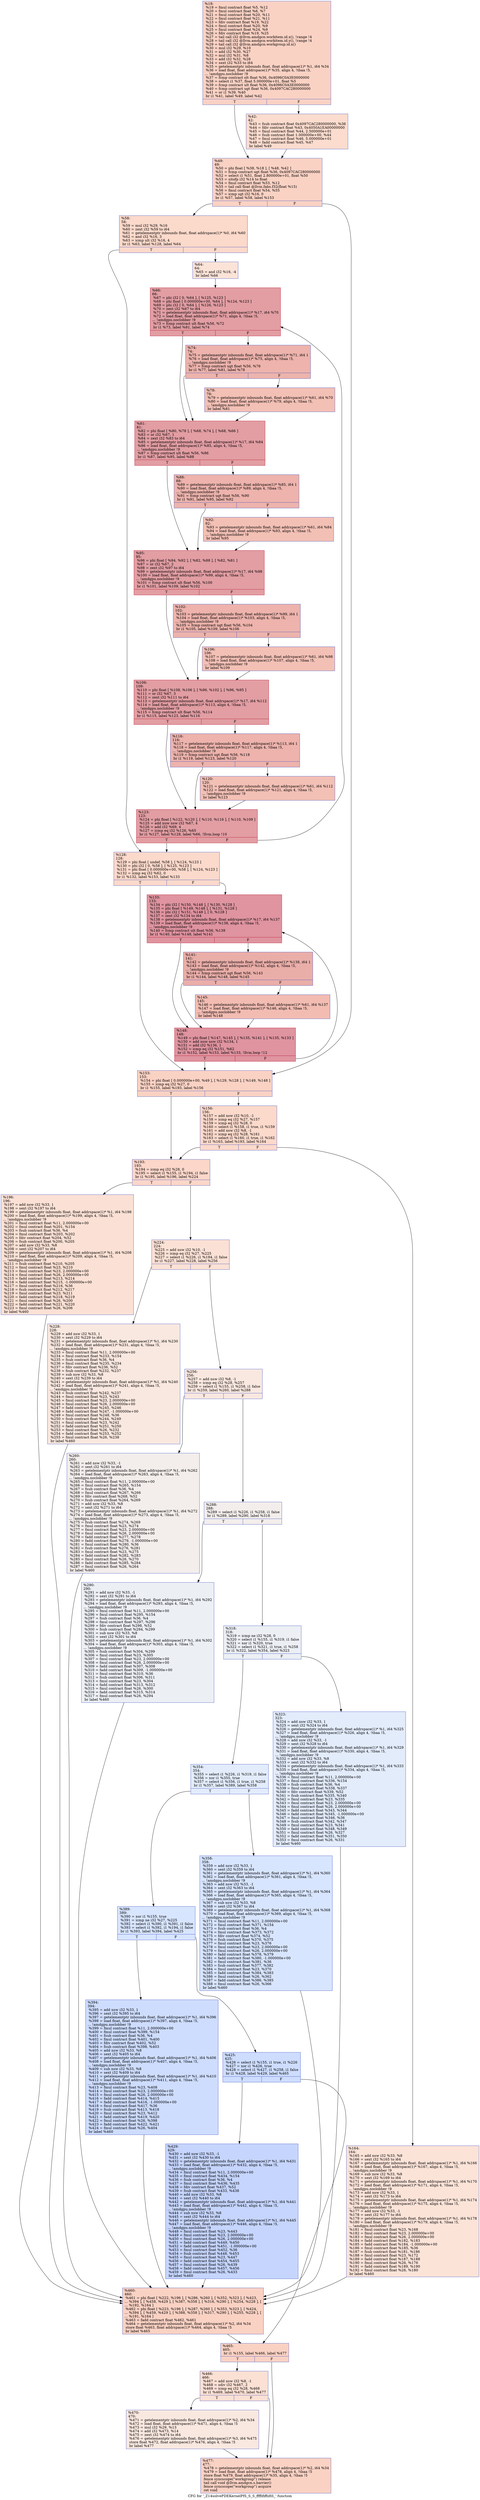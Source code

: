 digraph "CFG for '_Z14solvePDEKernelPfS_S_S_ffffififfiifiS_' function" {
	label="CFG for '_Z14solvePDEKernelPfS_S_S_ffffififfiifiS_' function";

	Node0x5b55860 [shape=record,color="#3d50c3ff", style=filled, fillcolor="#f4987a70",label="{%18:\l  %19 = fmul contract float %5, %12\l  %20 = fmul contract float %6, %7\l  %21 = fmul contract float %20, %11\l  %22 = fmul contract float %21, %11\l  %23 = fdiv contract float %19, %22\l  %24 = fmul contract float %20, %9\l  %25 = fmul contract float %24, %9\l  %26 = fdiv contract float %19, %25\l  %27 = tail call i32 @llvm.amdgcn.workitem.id.x(), !range !4\l  %28 = tail call i32 @llvm.amdgcn.workitem.id.y(), !range !4\l  %29 = tail call i32 @llvm.amdgcn.workgroup.id.x()\l  %30 = mul i32 %29, %10\l  %31 = add i32 %30, %27\l  %32 = mul i32 %31, %8\l  %33 = add i32 %32, %28\l  %34 = sext i32 %33 to i64\l  %35 = getelementptr inbounds float, float addrspace(1)* %1, i64 %34\l  %36 = load float, float addrspace(1)* %35, align 4, !tbaa !5,\l... !amdgpu.noclobber !9\l  %37 = fcmp contract olt float %36, 0x4096C0A3E0000000\l  %38 = select i1 %37, float 5.000000e+01, float %5\l  %39 = fcmp contract ult float %36, 0x4096C0A3E0000000\l  %40 = fcmp contract ugt float %36, 0x4097CAC280000000\l  %41 = or i1 %39, %40\l  br i1 %41, label %49, label %42\l|{<s0>T|<s1>F}}"];
	Node0x5b55860:s0 -> Node0x5b59920;
	Node0x5b55860:s1 -> Node0x5b599b0;
	Node0x5b599b0 [shape=record,color="#3d50c3ff", style=filled, fillcolor="#f7af9170",label="{%42:\l42:                                               \l  %43 = fsub contract float 0x4097CAC280000000, %36\l  %44 = fdiv contract float %43, 0x4050A1EA00000000\l  %45 = fmul contract float %44, 2.500000e+01\l  %46 = fsub contract float 1.000000e+00, %44\l  %47 = fmul contract float %46, 5.000000e+01\l  %48 = fadd contract float %45, %47\l  br label %49\l}"];
	Node0x5b599b0 -> Node0x5b59920;
	Node0x5b59920 [shape=record,color="#3d50c3ff", style=filled, fillcolor="#f4987a70",label="{%49:\l49:                                               \l  %50 = phi float [ %38, %18 ], [ %48, %42 ]\l  %51 = fcmp contract ogt float %36, 0x4097CAC280000000\l  %52 = select i1 %51, float 2.800000e+01, float %50\l  %53 = sitofp i32 %14 to float\l  %54 = fmul contract float %53, %12\l  %55 = tail call float @llvm.fabs.f32(float %15)\l  %56 = fmul contract float %54, %55\l  %57 = icmp sgt i32 %16, 0\l  br i1 %57, label %58, label %153\l|{<s0>T|<s1>F}}"];
	Node0x5b59920:s0 -> Node0x5b5ab70;
	Node0x5b59920:s1 -> Node0x5b5ac00;
	Node0x5b5ab70 [shape=record,color="#3d50c3ff", style=filled, fillcolor="#f7a88970",label="{%58:\l58:                                               \l  %59 = mul i32 %29, %16\l  %60 = zext i32 %59 to i64\l  %61 = getelementptr inbounds float, float addrspace(1)* %0, i64 %60\l  %62 = and i32 %16, 3\l  %63 = icmp ult i32 %16, 4\l  br i1 %63, label %128, label %64\l|{<s0>T|<s1>F}}"];
	Node0x5b5ab70:s0 -> Node0x5b5b060;
	Node0x5b5ab70:s1 -> Node0x5b5b0b0;
	Node0x5b5b0b0 [shape=record,color="#3d50c3ff", style=filled, fillcolor="#f6bfa670",label="{%64:\l64:                                               \l  %65 = and i32 %16, -4\l  br label %66\l}"];
	Node0x5b5b0b0 -> Node0x5b58570;
	Node0x5b58570 [shape=record,color="#b70d28ff", style=filled, fillcolor="#be242e70",label="{%66:\l66:                                               \l  %67 = phi i32 [ 0, %64 ], [ %125, %123 ]\l  %68 = phi float [ 0.000000e+00, %64 ], [ %124, %123 ]\l  %69 = phi i32 [ 0, %64 ], [ %126, %123 ]\l  %70 = zext i32 %67 to i64\l  %71 = getelementptr inbounds float, float addrspace(1)* %17, i64 %70\l  %72 = load float, float addrspace(1)* %71, align 4, !tbaa !5,\l... !amdgpu.noclobber !9\l  %73 = fcmp contract ult float %56, %72\l  br i1 %73, label %81, label %74\l|{<s0>T|<s1>F}}"];
	Node0x5b58570:s0 -> Node0x5b5c850;
	Node0x5b58570:s1 -> Node0x5b5c8e0;
	Node0x5b5c8e0 [shape=record,color="#3d50c3ff", style=filled, fillcolor="#d6524470",label="{%74:\l74:                                               \l  %75 = getelementptr inbounds float, float addrspace(1)* %71, i64 1\l  %76 = load float, float addrspace(1)* %75, align 4, !tbaa !5,\l... !amdgpu.noclobber !9\l  %77 = fcmp contract ugt float %56, %76\l  br i1 %77, label %81, label %78\l|{<s0>T|<s1>F}}"];
	Node0x5b5c8e0:s0 -> Node0x5b5c850;
	Node0x5b5c8e0:s1 -> Node0x5b5cbf0;
	Node0x5b5cbf0 [shape=record,color="#3d50c3ff", style=filled, fillcolor="#e5705870",label="{%78:\l78:                                               \l  %79 = getelementptr inbounds float, float addrspace(1)* %61, i64 %70\l  %80 = load float, float addrspace(1)* %79, align 4, !tbaa !5,\l... !amdgpu.noclobber !9\l  br label %81\l}"];
	Node0x5b5cbf0 -> Node0x5b5c850;
	Node0x5b5c850 [shape=record,color="#b70d28ff", style=filled, fillcolor="#be242e70",label="{%81:\l81:                                               \l  %82 = phi float [ %80, %78 ], [ %68, %74 ], [ %68, %66 ]\l  %83 = or i32 %67, 1\l  %84 = zext i32 %83 to i64\l  %85 = getelementptr inbounds float, float addrspace(1)* %17, i64 %84\l  %86 = load float, float addrspace(1)* %85, align 4, !tbaa !5,\l... !amdgpu.noclobber !9\l  %87 = fcmp contract ult float %56, %86\l  br i1 %87, label %95, label %88\l|{<s0>T|<s1>F}}"];
	Node0x5b5c850:s0 -> Node0x5b5d250;
	Node0x5b5c850:s1 -> Node0x5b5d2e0;
	Node0x5b5d2e0 [shape=record,color="#3d50c3ff", style=filled, fillcolor="#d6524470",label="{%88:\l88:                                               \l  %89 = getelementptr inbounds float, float addrspace(1)* %85, i64 1\l  %90 = load float, float addrspace(1)* %89, align 4, !tbaa !5,\l... !amdgpu.noclobber !9\l  %91 = fcmp contract ugt float %56, %90\l  br i1 %91, label %95, label %92\l|{<s0>T|<s1>F}}"];
	Node0x5b5d2e0:s0 -> Node0x5b5d250;
	Node0x5b5d2e0:s1 -> Node0x5b5d5c0;
	Node0x5b5d5c0 [shape=record,color="#3d50c3ff", style=filled, fillcolor="#e5705870",label="{%92:\l92:                                               \l  %93 = getelementptr inbounds float, float addrspace(1)* %61, i64 %84\l  %94 = load float, float addrspace(1)* %93, align 4, !tbaa !5,\l... !amdgpu.noclobber !9\l  br label %95\l}"];
	Node0x5b5d5c0 -> Node0x5b5d250;
	Node0x5b5d250 [shape=record,color="#b70d28ff", style=filled, fillcolor="#be242e70",label="{%95:\l95:                                               \l  %96 = phi float [ %94, %92 ], [ %82, %88 ], [ %82, %81 ]\l  %97 = or i32 %67, 2\l  %98 = zext i32 %97 to i64\l  %99 = getelementptr inbounds float, float addrspace(1)* %17, i64 %98\l  %100 = load float, float addrspace(1)* %99, align 4, !tbaa !5,\l... !amdgpu.noclobber !9\l  %101 = fcmp contract ult float %56, %100\l  br i1 %101, label %109, label %102\l|{<s0>T|<s1>F}}"];
	Node0x5b5d250:s0 -> Node0x5b5dc20;
	Node0x5b5d250:s1 -> Node0x5b5dcb0;
	Node0x5b5dcb0 [shape=record,color="#3d50c3ff", style=filled, fillcolor="#d6524470",label="{%102:\l102:                                              \l  %103 = getelementptr inbounds float, float addrspace(1)* %99, i64 1\l  %104 = load float, float addrspace(1)* %103, align 4, !tbaa !5,\l... !amdgpu.noclobber !9\l  %105 = fcmp contract ugt float %56, %104\l  br i1 %105, label %109, label %106\l|{<s0>T|<s1>F}}"];
	Node0x5b5dcb0:s0 -> Node0x5b5dc20;
	Node0x5b5dcb0:s1 -> Node0x5b5df90;
	Node0x5b5df90 [shape=record,color="#3d50c3ff", style=filled, fillcolor="#e5705870",label="{%106:\l106:                                              \l  %107 = getelementptr inbounds float, float addrspace(1)* %61, i64 %98\l  %108 = load float, float addrspace(1)* %107, align 4, !tbaa !5,\l... !amdgpu.noclobber !9\l  br label %109\l}"];
	Node0x5b5df90 -> Node0x5b5dc20;
	Node0x5b5dc20 [shape=record,color="#b70d28ff", style=filled, fillcolor="#be242e70",label="{%109:\l109:                                              \l  %110 = phi float [ %108, %106 ], [ %96, %102 ], [ %96, %95 ]\l  %111 = or i32 %67, 3\l  %112 = zext i32 %111 to i64\l  %113 = getelementptr inbounds float, float addrspace(1)* %17, i64 %112\l  %114 = load float, float addrspace(1)* %113, align 4, !tbaa !5,\l... !amdgpu.noclobber !9\l  %115 = fcmp contract ult float %56, %114\l  br i1 %115, label %123, label %116\l|{<s0>T|<s1>F}}"];
	Node0x5b5dc20:s0 -> Node0x5b586a0;
	Node0x5b5dc20:s1 -> Node0x5b5e5c0;
	Node0x5b5e5c0 [shape=record,color="#3d50c3ff", style=filled, fillcolor="#d6524470",label="{%116:\l116:                                              \l  %117 = getelementptr inbounds float, float addrspace(1)* %113, i64 1\l  %118 = load float, float addrspace(1)* %117, align 4, !tbaa !5,\l... !amdgpu.noclobber !9\l  %119 = fcmp contract ugt float %56, %118\l  br i1 %119, label %123, label %120\l|{<s0>T|<s1>F}}"];
	Node0x5b5e5c0:s0 -> Node0x5b586a0;
	Node0x5b5e5c0:s1 -> Node0x5b5e8a0;
	Node0x5b5e8a0 [shape=record,color="#3d50c3ff", style=filled, fillcolor="#e5705870",label="{%120:\l120:                                              \l  %121 = getelementptr inbounds float, float addrspace(1)* %61, i64 %112\l  %122 = load float, float addrspace(1)* %121, align 4, !tbaa !5,\l... !amdgpu.noclobber !9\l  br label %123\l}"];
	Node0x5b5e8a0 -> Node0x5b586a0;
	Node0x5b586a0 [shape=record,color="#b70d28ff", style=filled, fillcolor="#be242e70",label="{%123:\l123:                                              \l  %124 = phi float [ %122, %120 ], [ %110, %116 ], [ %110, %109 ]\l  %125 = add nuw nsw i32 %67, 4\l  %126 = add i32 %69, 4\l  %127 = icmp eq i32 %126, %65\l  br i1 %127, label %128, label %66, !llvm.loop !10\l|{<s0>T|<s1>F}}"];
	Node0x5b586a0:s0 -> Node0x5b5b060;
	Node0x5b586a0:s1 -> Node0x5b58570;
	Node0x5b5b060 [shape=record,color="#3d50c3ff", style=filled, fillcolor="#f7a88970",label="{%128:\l128:                                              \l  %129 = phi float [ undef, %58 ], [ %124, %123 ]\l  %130 = phi i32 [ 0, %58 ], [ %125, %123 ]\l  %131 = phi float [ 0.000000e+00, %58 ], [ %124, %123 ]\l  %132 = icmp eq i32 %62, 0\l  br i1 %132, label %153, label %133\l|{<s0>T|<s1>F}}"];
	Node0x5b5b060:s0 -> Node0x5b5ac00;
	Node0x5b5b060:s1 -> Node0x5b5f9c0;
	Node0x5b5f9c0 [shape=record,color="#b70d28ff", style=filled, fillcolor="#b70d2870",label="{%133:\l133:                                              \l  %134 = phi i32 [ %150, %148 ], [ %130, %128 ]\l  %135 = phi float [ %149, %148 ], [ %131, %128 ]\l  %136 = phi i32 [ %151, %148 ], [ 0, %128 ]\l  %137 = zext i32 %134 to i64\l  %138 = getelementptr inbounds float, float addrspace(1)* %17, i64 %137\l  %139 = load float, float addrspace(1)* %138, align 4, !tbaa !5,\l... !amdgpu.noclobber !9\l  %140 = fcmp contract ult float %56, %139\l  br i1 %140, label %148, label %141\l|{<s0>T|<s1>F}}"];
	Node0x5b5f9c0:s0 -> Node0x5b5fac0;
	Node0x5b5f9c0:s1 -> Node0x5b5fff0;
	Node0x5b5fff0 [shape=record,color="#3d50c3ff", style=filled, fillcolor="#d0473d70",label="{%141:\l141:                                              \l  %142 = getelementptr inbounds float, float addrspace(1)* %138, i64 1\l  %143 = load float, float addrspace(1)* %142, align 4, !tbaa !5,\l... !amdgpu.noclobber !9\l  %144 = fcmp contract ugt float %56, %143\l  br i1 %144, label %148, label %145\l|{<s0>T|<s1>F}}"];
	Node0x5b5fff0:s0 -> Node0x5b5fac0;
	Node0x5b5fff0:s1 -> Node0x5b602d0;
	Node0x5b602d0 [shape=record,color="#3d50c3ff", style=filled, fillcolor="#e1675170",label="{%145:\l145:                                              \l  %146 = getelementptr inbounds float, float addrspace(1)* %61, i64 %137\l  %147 = load float, float addrspace(1)* %146, align 4, !tbaa !5,\l... !amdgpu.noclobber !9\l  br label %148\l}"];
	Node0x5b602d0 -> Node0x5b5fac0;
	Node0x5b5fac0 [shape=record,color="#b70d28ff", style=filled, fillcolor="#b70d2870",label="{%148:\l148:                                              \l  %149 = phi float [ %147, %145 ], [ %135, %141 ], [ %135, %133 ]\l  %150 = add nuw nsw i32 %134, 1\l  %151 = add i32 %136, 1\l  %152 = icmp eq i32 %151, %62\l  br i1 %152, label %153, label %133, !llvm.loop !12\l|{<s0>T|<s1>F}}"];
	Node0x5b5fac0:s0 -> Node0x5b5ac00;
	Node0x5b5fac0:s1 -> Node0x5b5f9c0;
	Node0x5b5ac00 [shape=record,color="#3d50c3ff", style=filled, fillcolor="#f4987a70",label="{%153:\l153:                                              \l  %154 = phi float [ 0.000000e+00, %49 ], [ %129, %128 ], [ %149, %148 ]\l  %155 = icmp eq i32 %27, 0\l  br i1 %155, label %193, label %156\l|{<s0>T|<s1>F}}"];
	Node0x5b5ac00:s0 -> Node0x5b60aa0;
	Node0x5b5ac00:s1 -> Node0x5b60af0;
	Node0x5b60af0 [shape=record,color="#3d50c3ff", style=filled, fillcolor="#f7a88970",label="{%156:\l156:                                              \l  %157 = add nsw i32 %10, -1\l  %158 = icmp eq i32 %27, %157\l  %159 = icmp eq i32 %28, 0\l  %160 = select i1 %158, i1 true, i1 %159\l  %161 = add nsw i32 %8, -1\l  %162 = icmp eq i32 %28, %161\l  %163 = select i1 %160, i1 true, i1 %162\l  br i1 %163, label %193, label %164\l|{<s0>T|<s1>F}}"];
	Node0x5b60af0:s0 -> Node0x5b60aa0;
	Node0x5b60af0:s1 -> Node0x5b61020;
	Node0x5b61020 [shape=record,color="#3d50c3ff", style=filled, fillcolor="#f6bfa670",label="{%164:\l164:                                              \l  %165 = add nsw i32 %33, %8\l  %166 = sext i32 %165 to i64\l  %167 = getelementptr inbounds float, float addrspace(1)* %1, i64 %166\l  %168 = load float, float addrspace(1)* %167, align 4, !tbaa !5,\l... !amdgpu.noclobber !9\l  %169 = sub nsw i32 %33, %8\l  %170 = sext i32 %169 to i64\l  %171 = getelementptr inbounds float, float addrspace(1)* %1, i64 %170\l  %172 = load float, float addrspace(1)* %171, align 4, !tbaa !5,\l... !amdgpu.noclobber !9\l  %173 = add nsw i32 %33, 1\l  %174 = sext i32 %173 to i64\l  %175 = getelementptr inbounds float, float addrspace(1)* %1, i64 %174\l  %176 = load float, float addrspace(1)* %175, align 4, !tbaa !5,\l... !amdgpu.noclobber !9\l  %177 = add nsw i32 %33, -1\l  %178 = sext i32 %177 to i64\l  %179 = getelementptr inbounds float, float addrspace(1)* %1, i64 %178\l  %180 = load float, float addrspace(1)* %179, align 4, !tbaa !5,\l... !amdgpu.noclobber !9\l  %181 = fmul contract float %23, %168\l  %182 = fmul contract float %23, 2.000000e+00\l  %183 = fmul contract float %26, 2.000000e+00\l  %184 = fadd contract float %182, %183\l  %185 = fadd contract float %184, -1.000000e+00\l  %186 = fmul contract float %185, %36\l  %187 = fsub contract float %181, %186\l  %188 = fmul contract float %23, %172\l  %189 = fadd contract float %187, %188\l  %190 = fmul contract float %26, %176\l  %191 = fadd contract float %189, %190\l  %192 = fmul contract float %26, %180\l  br label %460\l}"];
	Node0x5b61020 -> Node0x5b62180;
	Node0x5b60aa0 [shape=record,color="#3d50c3ff", style=filled, fillcolor="#f6a38570",label="{%193:\l193:                                              \l  %194 = icmp eq i32 %28, 0\l  %195 = select i1 %155, i1 %194, i1 false\l  br i1 %195, label %196, label %224\l|{<s0>T|<s1>F}}"];
	Node0x5b60aa0:s0 -> Node0x5b623c0;
	Node0x5b60aa0:s1 -> Node0x5b62410;
	Node0x5b623c0 [shape=record,color="#3d50c3ff", style=filled, fillcolor="#f7bca170",label="{%196:\l196:                                              \l  %197 = add nsw i32 %33, 1\l  %198 = sext i32 %197 to i64\l  %199 = getelementptr inbounds float, float addrspace(1)* %1, i64 %198\l  %200 = load float, float addrspace(1)* %199, align 4, !tbaa !5,\l... !amdgpu.noclobber !9\l  %201 = fmul contract float %11, 2.000000e+00\l  %202 = fmul contract float %201, %154\l  %203 = fsub contract float %36, %4\l  %204 = fmul contract float %203, %202\l  %205 = fdiv contract float %204, %52\l  %206 = fsub contract float %200, %205\l  %207 = add nsw i32 %33, %8\l  %208 = sext i32 %207 to i64\l  %209 = getelementptr inbounds float, float addrspace(1)* %1, i64 %208\l  %210 = load float, float addrspace(1)* %209, align 4, !tbaa !5,\l... !amdgpu.noclobber !9\l  %211 = fsub contract float %210, %205\l  %212 = fmul contract float %23, %210\l  %213 = fmul contract float %23, 2.000000e+00\l  %214 = fmul contract float %26, 2.000000e+00\l  %215 = fadd contract float %213, %214\l  %216 = fadd contract float %215, -1.000000e+00\l  %217 = fmul contract float %216, %36\l  %218 = fsub contract float %212, %217\l  %219 = fmul contract float %23, %211\l  %220 = fadd contract float %218, %219\l  %221 = fmul contract float %26, %200\l  %222 = fadd contract float %221, %220\l  %223 = fmul contract float %26, %206\l  br label %460\l}"];
	Node0x5b623c0 -> Node0x5b62180;
	Node0x5b62410 [shape=record,color="#3d50c3ff", style=filled, fillcolor="#f7bca170",label="{%224:\l224:                                              \l  %225 = add nsw i32 %10, -1\l  %226 = icmp eq i32 %27, %225\l  %227 = select i1 %226, i1 %194, i1 false\l  br i1 %227, label %228, label %256\l|{<s0>T|<s1>F}}"];
	Node0x5b62410:s0 -> Node0x5b636a0;
	Node0x5b62410:s1 -> Node0x5b636f0;
	Node0x5b636a0 [shape=record,color="#3d50c3ff", style=filled, fillcolor="#f1ccb870",label="{%228:\l228:                                              \l  %229 = add nsw i32 %33, 1\l  %230 = sext i32 %229 to i64\l  %231 = getelementptr inbounds float, float addrspace(1)* %1, i64 %230\l  %232 = load float, float addrspace(1)* %231, align 4, !tbaa !5,\l... !amdgpu.noclobber !9\l  %233 = fmul contract float %11, 2.000000e+00\l  %234 = fmul contract float %233, %154\l  %235 = fsub contract float %36, %4\l  %236 = fmul contract float %235, %234\l  %237 = fdiv contract float %236, %52\l  %238 = fsub contract float %232, %237\l  %239 = sub nsw i32 %33, %8\l  %240 = sext i32 %239 to i64\l  %241 = getelementptr inbounds float, float addrspace(1)* %1, i64 %240\l  %242 = load float, float addrspace(1)* %241, align 4, !tbaa !5,\l... !amdgpu.noclobber !9\l  %243 = fsub contract float %242, %237\l  %244 = fmul contract float %23, %243\l  %245 = fmul contract float %23, 2.000000e+00\l  %246 = fmul contract float %26, 2.000000e+00\l  %247 = fadd contract float %245, %246\l  %248 = fadd contract float %247, -1.000000e+00\l  %249 = fmul contract float %248, %36\l  %250 = fsub contract float %244, %249\l  %251 = fmul contract float %23, %242\l  %252 = fadd contract float %251, %250\l  %253 = fmul contract float %26, %232\l  %254 = fadd contract float %253, %252\l  %255 = fmul contract float %26, %238\l  br label %460\l}"];
	Node0x5b636a0 -> Node0x5b62180;
	Node0x5b636f0 [shape=record,color="#3d50c3ff", style=filled, fillcolor="#f1ccb870",label="{%256:\l256:                                              \l  %257 = add nsw i32 %8, -1\l  %258 = icmp eq i32 %28, %257\l  %259 = select i1 %155, i1 %258, i1 false\l  br i1 %259, label %260, label %288\l|{<s0>T|<s1>F}}"];
	Node0x5b636f0:s0 -> Node0x5b5f0e0;
	Node0x5b636f0:s1 -> Node0x5b5f130;
	Node0x5b5f0e0 [shape=record,color="#3d50c3ff", style=filled, fillcolor="#e3d9d370",label="{%260:\l260:                                              \l  %261 = add nsw i32 %33, -1\l  %262 = sext i32 %261 to i64\l  %263 = getelementptr inbounds float, float addrspace(1)* %1, i64 %262\l  %264 = load float, float addrspace(1)* %263, align 4, !tbaa !5,\l... !amdgpu.noclobber !9\l  %265 = fmul contract float %11, 2.000000e+00\l  %266 = fmul contract float %265, %154\l  %267 = fsub contract float %36, %4\l  %268 = fmul contract float %267, %266\l  %269 = fdiv contract float %268, %52\l  %270 = fsub contract float %264, %269\l  %271 = add nsw i32 %33, %8\l  %272 = sext i32 %271 to i64\l  %273 = getelementptr inbounds float, float addrspace(1)* %1, i64 %272\l  %274 = load float, float addrspace(1)* %273, align 4, !tbaa !5,\l... !amdgpu.noclobber !9\l  %275 = fsub contract float %274, %269\l  %276 = fmul contract float %23, %274\l  %277 = fmul contract float %23, 2.000000e+00\l  %278 = fmul contract float %26, 2.000000e+00\l  %279 = fadd contract float %277, %278\l  %280 = fadd contract float %279, -1.000000e+00\l  %281 = fmul contract float %280, %36\l  %282 = fsub contract float %276, %281\l  %283 = fmul contract float %23, %275\l  %284 = fadd contract float %282, %283\l  %285 = fmul contract float %26, %270\l  %286 = fadd contract float %285, %284\l  %287 = fmul contract float %26, %264\l  br label %460\l}"];
	Node0x5b5f0e0 -> Node0x5b62180;
	Node0x5b5f130 [shape=record,color="#3d50c3ff", style=filled, fillcolor="#e3d9d370",label="{%288:\l288:                                              \l  %289 = select i1 %226, i1 %258, i1 false\l  br i1 %289, label %290, label %318\l|{<s0>T|<s1>F}}"];
	Node0x5b5f130:s0 -> Node0x5b66360;
	Node0x5b5f130:s1 -> Node0x5b663b0;
	Node0x5b66360 [shape=record,color="#3d50c3ff", style=filled, fillcolor="#d4dbe670",label="{%290:\l290:                                              \l  %291 = add nsw i32 %33, -1\l  %292 = sext i32 %291 to i64\l  %293 = getelementptr inbounds float, float addrspace(1)* %1, i64 %292\l  %294 = load float, float addrspace(1)* %293, align 4, !tbaa !5,\l... !amdgpu.noclobber !9\l  %295 = fmul contract float %11, 2.000000e+00\l  %296 = fmul contract float %295, %154\l  %297 = fsub contract float %36, %4\l  %298 = fmul contract float %297, %296\l  %299 = fdiv contract float %298, %52\l  %300 = fsub contract float %294, %299\l  %301 = sub nsw i32 %33, %8\l  %302 = sext i32 %301 to i64\l  %303 = getelementptr inbounds float, float addrspace(1)* %1, i64 %302\l  %304 = load float, float addrspace(1)* %303, align 4, !tbaa !5,\l... !amdgpu.noclobber !9\l  %305 = fsub contract float %304, %299\l  %306 = fmul contract float %23, %305\l  %307 = fmul contract float %23, 2.000000e+00\l  %308 = fmul contract float %26, 2.000000e+00\l  %309 = fadd contract float %307, %308\l  %310 = fadd contract float %309, -1.000000e+00\l  %311 = fmul contract float %310, %36\l  %312 = fsub contract float %306, %311\l  %313 = fmul contract float %23, %304\l  %314 = fadd contract float %313, %312\l  %315 = fmul contract float %26, %300\l  %316 = fadd contract float %315, %314\l  %317 = fmul contract float %26, %294\l  br label %460\l}"];
	Node0x5b66360 -> Node0x5b62180;
	Node0x5b663b0 [shape=record,color="#3d50c3ff", style=filled, fillcolor="#d4dbe670",label="{%318:\l318:                                              \l  %319 = icmp ne i32 %28, 0\l  %320 = select i1 %155, i1 %319, i1 false\l  %321 = xor i1 %320, true\l  %322 = select i1 %321, i1 true, i1 %258\l  br i1 %322, label %354, label %323\l|{<s0>T|<s1>F}}"];
	Node0x5b663b0:s0 -> Node0x5b676f0;
	Node0x5b663b0:s1 -> Node0x5b67740;
	Node0x5b67740 [shape=record,color="#3d50c3ff", style=filled, fillcolor="#bfd3f670",label="{%323:\l323:                                              \l  %324 = add nsw i32 %33, 1\l  %325 = sext i32 %324 to i64\l  %326 = getelementptr inbounds float, float addrspace(1)* %1, i64 %325\l  %327 = load float, float addrspace(1)* %326, align 4, !tbaa !5,\l... !amdgpu.noclobber !9\l  %328 = add nsw i32 %33, -1\l  %329 = sext i32 %328 to i64\l  %330 = getelementptr inbounds float, float addrspace(1)* %1, i64 %329\l  %331 = load float, float addrspace(1)* %330, align 4, !tbaa !5,\l... !amdgpu.noclobber !9\l  %332 = add nsw i32 %33, %8\l  %333 = sext i32 %332 to i64\l  %334 = getelementptr inbounds float, float addrspace(1)* %1, i64 %333\l  %335 = load float, float addrspace(1)* %334, align 4, !tbaa !5,\l... !amdgpu.noclobber !9\l  %336 = fmul contract float %11, 2.000000e+00\l  %337 = fmul contract float %336, %154\l  %338 = fsub contract float %36, %4\l  %339 = fmul contract float %338, %337\l  %340 = fdiv contract float %339, %52\l  %341 = fsub contract float %335, %340\l  %342 = fmul contract float %23, %335\l  %343 = fmul contract float %23, 2.000000e+00\l  %344 = fmul contract float %26, 2.000000e+00\l  %345 = fadd contract float %343, %344\l  %346 = fadd contract float %345, -1.000000e+00\l  %347 = fmul contract float %346, %36\l  %348 = fsub contract float %342, %347\l  %349 = fmul contract float %23, %341\l  %350 = fadd contract float %348, %349\l  %351 = fmul contract float %26, %327\l  %352 = fadd contract float %351, %350\l  %353 = fmul contract float %26, %331\l  br label %460\l}"];
	Node0x5b67740 -> Node0x5b62180;
	Node0x5b676f0 [shape=record,color="#3d50c3ff", style=filled, fillcolor="#bfd3f670",label="{%354:\l354:                                              \l  %355 = select i1 %226, i1 %319, i1 false\l  %356 = xor i1 %355, true\l  %357 = select i1 %356, i1 true, i1 %258\l  br i1 %357, label %389, label %358\l|{<s0>T|<s1>F}}"];
	Node0x5b676f0:s0 -> Node0x5b68bb0;
	Node0x5b676f0:s1 -> Node0x5b68c00;
	Node0x5b68c00 [shape=record,color="#3d50c3ff", style=filled, fillcolor="#a7c5fe70",label="{%358:\l358:                                              \l  %359 = add nsw i32 %33, 1\l  %360 = sext i32 %359 to i64\l  %361 = getelementptr inbounds float, float addrspace(1)* %1, i64 %360\l  %362 = load float, float addrspace(1)* %361, align 4, !tbaa !5,\l... !amdgpu.noclobber !9\l  %363 = add nsw i32 %33, -1\l  %364 = sext i32 %363 to i64\l  %365 = getelementptr inbounds float, float addrspace(1)* %1, i64 %364\l  %366 = load float, float addrspace(1)* %365, align 4, !tbaa !5,\l... !amdgpu.noclobber !9\l  %367 = sub nsw i32 %33, %8\l  %368 = sext i32 %367 to i64\l  %369 = getelementptr inbounds float, float addrspace(1)* %1, i64 %368\l  %370 = load float, float addrspace(1)* %369, align 4, !tbaa !5,\l... !amdgpu.noclobber !9\l  %371 = fmul contract float %11, 2.000000e+00\l  %372 = fmul contract float %371, %154\l  %373 = fsub contract float %36, %4\l  %374 = fmul contract float %373, %372\l  %375 = fdiv contract float %374, %52\l  %376 = fsub contract float %370, %375\l  %377 = fmul contract float %23, %376\l  %378 = fmul contract float %23, 2.000000e+00\l  %379 = fmul contract float %26, 2.000000e+00\l  %380 = fadd contract float %378, %379\l  %381 = fadd contract float %380, -1.000000e+00\l  %382 = fmul contract float %381, %36\l  %383 = fsub contract float %377, %382\l  %384 = fmul contract float %23, %370\l  %385 = fadd contract float %384, %383\l  %386 = fmul contract float %26, %362\l  %387 = fadd contract float %386, %385\l  %388 = fmul contract float %26, %366\l  br label %460\l}"];
	Node0x5b68c00 -> Node0x5b62180;
	Node0x5b68bb0 [shape=record,color="#3d50c3ff", style=filled, fillcolor="#a7c5fe70",label="{%389:\l389:                                              \l  %390 = xor i1 %155, true\l  %391 = icmp ne i32 %27, %225\l  %392 = select i1 %390, i1 %391, i1 false\l  %393 = select i1 %392, i1 %194, i1 false\l  br i1 %393, label %394, label %425\l|{<s0>T|<s1>F}}"];
	Node0x5b68bb0:s0 -> Node0x5b6a100;
	Node0x5b68bb0:s1 -> Node0x5b6a150;
	Node0x5b6a100 [shape=record,color="#3d50c3ff", style=filled, fillcolor="#8fb1fe70",label="{%394:\l394:                                              \l  %395 = add nsw i32 %33, 1\l  %396 = sext i32 %395 to i64\l  %397 = getelementptr inbounds float, float addrspace(1)* %1, i64 %396\l  %398 = load float, float addrspace(1)* %397, align 4, !tbaa !5,\l... !amdgpu.noclobber !9\l  %399 = fmul contract float %11, 2.000000e+00\l  %400 = fmul contract float %399, %154\l  %401 = fsub contract float %36, %4\l  %402 = fmul contract float %401, %400\l  %403 = fdiv contract float %402, %52\l  %404 = fsub contract float %398, %403\l  %405 = add nsw i32 %33, %8\l  %406 = sext i32 %405 to i64\l  %407 = getelementptr inbounds float, float addrspace(1)* %1, i64 %406\l  %408 = load float, float addrspace(1)* %407, align 4, !tbaa !5,\l... !amdgpu.noclobber !9\l  %409 = sub nsw i32 %33, %8\l  %410 = sext i32 %409 to i64\l  %411 = getelementptr inbounds float, float addrspace(1)* %1, i64 %410\l  %412 = load float, float addrspace(1)* %411, align 4, !tbaa !5,\l... !amdgpu.noclobber !9\l  %413 = fmul contract float %23, %408\l  %414 = fmul contract float %23, 2.000000e+00\l  %415 = fmul contract float %26, 2.000000e+00\l  %416 = fadd contract float %414, %415\l  %417 = fadd contract float %416, -1.000000e+00\l  %418 = fmul contract float %417, %36\l  %419 = fsub contract float %413, %418\l  %420 = fmul contract float %23, %412\l  %421 = fadd contract float %419, %420\l  %422 = fmul contract float %26, %398\l  %423 = fadd contract float %422, %421\l  %424 = fmul contract float %26, %404\l  br label %460\l}"];
	Node0x5b6a100 -> Node0x5b62180;
	Node0x5b6a150 [shape=record,color="#3d50c3ff", style=filled, fillcolor="#8fb1fe70",label="{%425:\l425:                                              \l  %426 = select i1 %155, i1 true, i1 %226\l  %427 = xor i1 %426, true\l  %428 = select i1 %427, i1 %258, i1 false\l  br i1 %428, label %429, label %465\l|{<s0>T|<s1>F}}"];
	Node0x5b6a150:s0 -> Node0x5b6b5c0;
	Node0x5b6a150:s1 -> Node0x5b6b610;
	Node0x5b6b5c0 [shape=record,color="#3d50c3ff", style=filled, fillcolor="#7ea1fa70",label="{%429:\l429:                                              \l  %430 = add nsw i32 %33, -1\l  %431 = sext i32 %430 to i64\l  %432 = getelementptr inbounds float, float addrspace(1)* %1, i64 %431\l  %433 = load float, float addrspace(1)* %432, align 4, !tbaa !5,\l... !amdgpu.noclobber !9\l  %434 = fmul contract float %11, 2.000000e+00\l  %435 = fmul contract float %434, %154\l  %436 = fsub contract float %36, %4\l  %437 = fmul contract float %436, %435\l  %438 = fdiv contract float %437, %52\l  %439 = fsub contract float %433, %438\l  %440 = add nsw i32 %33, %8\l  %441 = sext i32 %440 to i64\l  %442 = getelementptr inbounds float, float addrspace(1)* %1, i64 %441\l  %443 = load float, float addrspace(1)* %442, align 4, !tbaa !5,\l... !amdgpu.noclobber !9\l  %444 = sub nsw i32 %33, %8\l  %445 = sext i32 %444 to i64\l  %446 = getelementptr inbounds float, float addrspace(1)* %1, i64 %445\l  %447 = load float, float addrspace(1)* %446, align 4, !tbaa !5,\l... !amdgpu.noclobber !9\l  %448 = fmul contract float %23, %443\l  %449 = fmul contract float %23, 2.000000e+00\l  %450 = fmul contract float %26, 2.000000e+00\l  %451 = fadd contract float %449, %450\l  %452 = fadd contract float %451, -1.000000e+00\l  %453 = fmul contract float %452, %36\l  %454 = fsub contract float %448, %453\l  %455 = fmul contract float %23, %447\l  %456 = fadd contract float %454, %455\l  %457 = fmul contract float %26, %439\l  %458 = fadd contract float %457, %456\l  %459 = fmul contract float %26, %433\l  br label %460\l}"];
	Node0x5b6b5c0 -> Node0x5b62180;
	Node0x5b62180 [shape=record,color="#3d50c3ff", style=filled, fillcolor="#f4987a70",label="{%460:\l460:                                              \l  %461 = phi float [ %222, %196 ], [ %286, %260 ], [ %352, %323 ], [ %423,\l... %394 ], [ %458, %429 ], [ %387, %358 ], [ %316, %290 ], [ %254, %228 ], [\l... %192, %164 ]\l  %462 = phi float [ %223, %196 ], [ %287, %260 ], [ %353, %323 ], [ %424,\l... %394 ], [ %459, %429 ], [ %388, %358 ], [ %317, %290 ], [ %255, %228 ], [\l... %191, %164 ]\l  %463 = fadd contract float %462, %461\l  %464 = getelementptr inbounds float, float addrspace(1)* %2, i64 %34\l  store float %463, float addrspace(1)* %464, align 4, !tbaa !5\l  br label %465\l}"];
	Node0x5b62180 -> Node0x5b6b610;
	Node0x5b6b610 [shape=record,color="#3d50c3ff", style=filled, fillcolor="#f4987a70",label="{%465:\l465:                                              \l  br i1 %155, label %466, label %477\l|{<s0>T|<s1>F}}"];
	Node0x5b6b610:s0 -> Node0x5b6ce50;
	Node0x5b6b610:s1 -> Node0x5b6cea0;
	Node0x5b6ce50 [shape=record,color="#3d50c3ff", style=filled, fillcolor="#f7b99e70",label="{%466:\l466:                                              \l  %467 = add nsw i32 %8, -1\l  %468 = sdiv i32 %467, 2\l  %469 = icmp eq i32 %28, %468\l  br i1 %469, label %470, label %477\l|{<s0>T|<s1>F}}"];
	Node0x5b6ce50:s0 -> Node0x5b6d150;
	Node0x5b6ce50:s1 -> Node0x5b6cea0;
	Node0x5b6d150 [shape=record,color="#3d50c3ff", style=filled, fillcolor="#f1ccb870",label="{%470:\l470:                                              \l  %471 = getelementptr inbounds float, float addrspace(1)* %2, i64 %34\l  %472 = load float, float addrspace(1)* %471, align 4, !tbaa !5\l  %473 = mul i32 %29, %13\l  %474 = add i32 %473, %14\l  %475 = zext i32 %474 to i64\l  %476 = getelementptr inbounds float, float addrspace(1)* %3, i64 %475\l  store float %472, float addrspace(1)* %476, align 4, !tbaa !5\l  br label %477\l}"];
	Node0x5b6d150 -> Node0x5b6cea0;
	Node0x5b6cea0 [shape=record,color="#3d50c3ff", style=filled, fillcolor="#f4987a70",label="{%477:\l477:                                              \l  %478 = getelementptr inbounds float, float addrspace(1)* %2, i64 %34\l  %479 = load float, float addrspace(1)* %478, align 4, !tbaa !5\l  store float %479, float addrspace(1)* %35, align 4, !tbaa !5\l  fence syncscope(\"workgroup\") release\l  tail call void @llvm.amdgcn.s.barrier()\l  fence syncscope(\"workgroup\") acquire\l  ret void\l}"];
}
